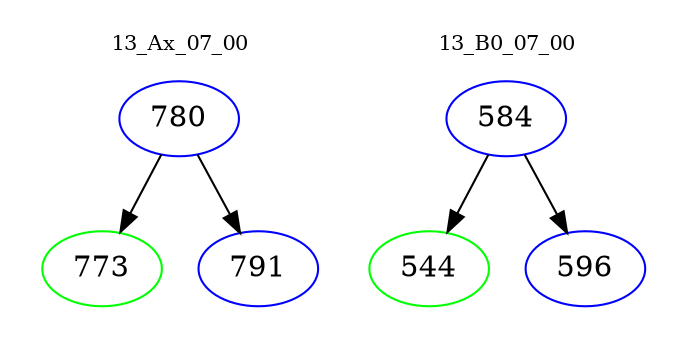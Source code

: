 digraph{
subgraph cluster_0 {
color = white
label = "13_Ax_07_00";
fontsize=10;
T0_780 [label="780", color="blue"]
T0_780 -> T0_773 [color="black"]
T0_773 [label="773", color="green"]
T0_780 -> T0_791 [color="black"]
T0_791 [label="791", color="blue"]
}
subgraph cluster_1 {
color = white
label = "13_B0_07_00";
fontsize=10;
T1_584 [label="584", color="blue"]
T1_584 -> T1_544 [color="black"]
T1_544 [label="544", color="green"]
T1_584 -> T1_596 [color="black"]
T1_596 [label="596", color="blue"]
}
}
